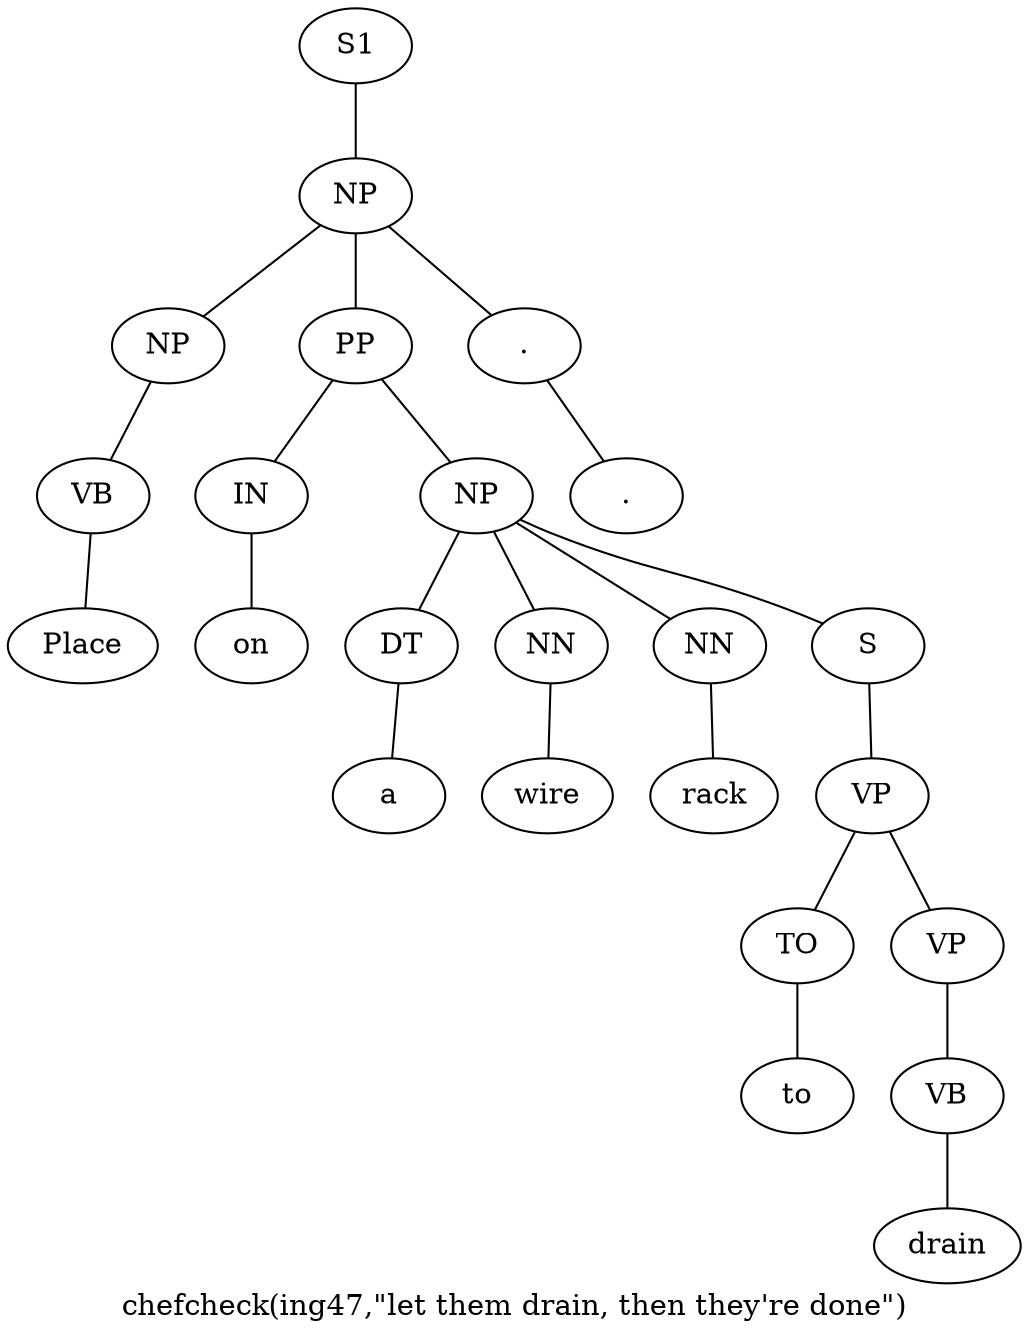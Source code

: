 graph SyntaxGraph {
	label = "chefcheck(ing47,\"let them drain, then they're done\")";
	Node0 [label="S1"];
	Node1 [label="NP"];
	Node2 [label="NP"];
	Node3 [label="VB"];
	Node4 [label="Place"];
	Node5 [label="PP"];
	Node6 [label="IN"];
	Node7 [label="on"];
	Node8 [label="NP"];
	Node9 [label="DT"];
	Node10 [label="a"];
	Node11 [label="NN"];
	Node12 [label="wire"];
	Node13 [label="NN"];
	Node14 [label="rack"];
	Node15 [label="S"];
	Node16 [label="VP"];
	Node17 [label="TO"];
	Node18 [label="to"];
	Node19 [label="VP"];
	Node20 [label="VB"];
	Node21 [label="drain"];
	Node22 [label="."];
	Node23 [label="."];

	Node0 -- Node1;
	Node1 -- Node2;
	Node1 -- Node5;
	Node1 -- Node22;
	Node2 -- Node3;
	Node3 -- Node4;
	Node5 -- Node6;
	Node5 -- Node8;
	Node6 -- Node7;
	Node8 -- Node9;
	Node8 -- Node11;
	Node8 -- Node13;
	Node8 -- Node15;
	Node9 -- Node10;
	Node11 -- Node12;
	Node13 -- Node14;
	Node15 -- Node16;
	Node16 -- Node17;
	Node16 -- Node19;
	Node17 -- Node18;
	Node19 -- Node20;
	Node20 -- Node21;
	Node22 -- Node23;
}